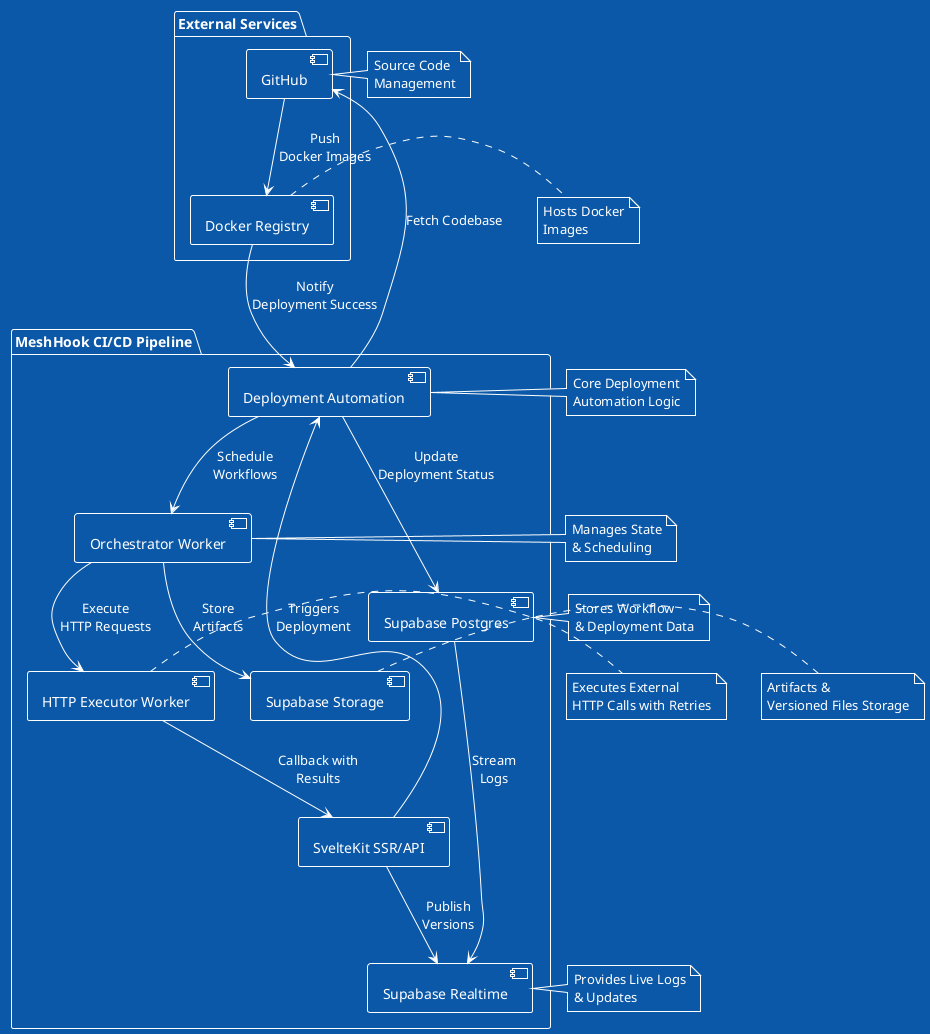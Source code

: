 @startuml
!theme amiga

package "MeshHook CI/CD Pipeline" {
    [Deployment Automation] as DA
    [Supabase Postgres] as DB
    [Supabase Realtime] as RT
    [Supabase Storage] as ST
    [SvelteKit SSR/API] as SV
    [Orchestrator Worker] as OW
    [HTTP Executor Worker] as HW
}

package "External Services" {
    [GitHub] as GH
    [Docker Registry] as DR
}

SV --> DA : Triggers\nDeployment
DA --> OW : Schedule\nWorkflows
OW --> HW : Execute\nHTTP Requests
HW --> SV : Callback with\nResults
DA --> DB : Update\nDeployment Status
DB --> RT : Stream\nLogs
SV --> RT : Publish\nVersions
OW --> ST : Store\nArtifacts
DA --> GH : Fetch Codebase
GH --> DR : Push\nDocker Images
DR --> DA : Notify\nDeployment Success

note right of DA : Core Deployment\nAutomation Logic
note right of OW : Manages State\n& Scheduling
note right of HW : Executes External\nHTTP Calls with Retries
note right of DB : Stores Workflow\n& Deployment Data
note right of RT : Provides Live Logs\n& Updates
note right of ST : Artifacts &\nVersioned Files Storage
note right of GH : Source Code\nManagement
note right of DR : Hosts Docker\nImages

@enduml